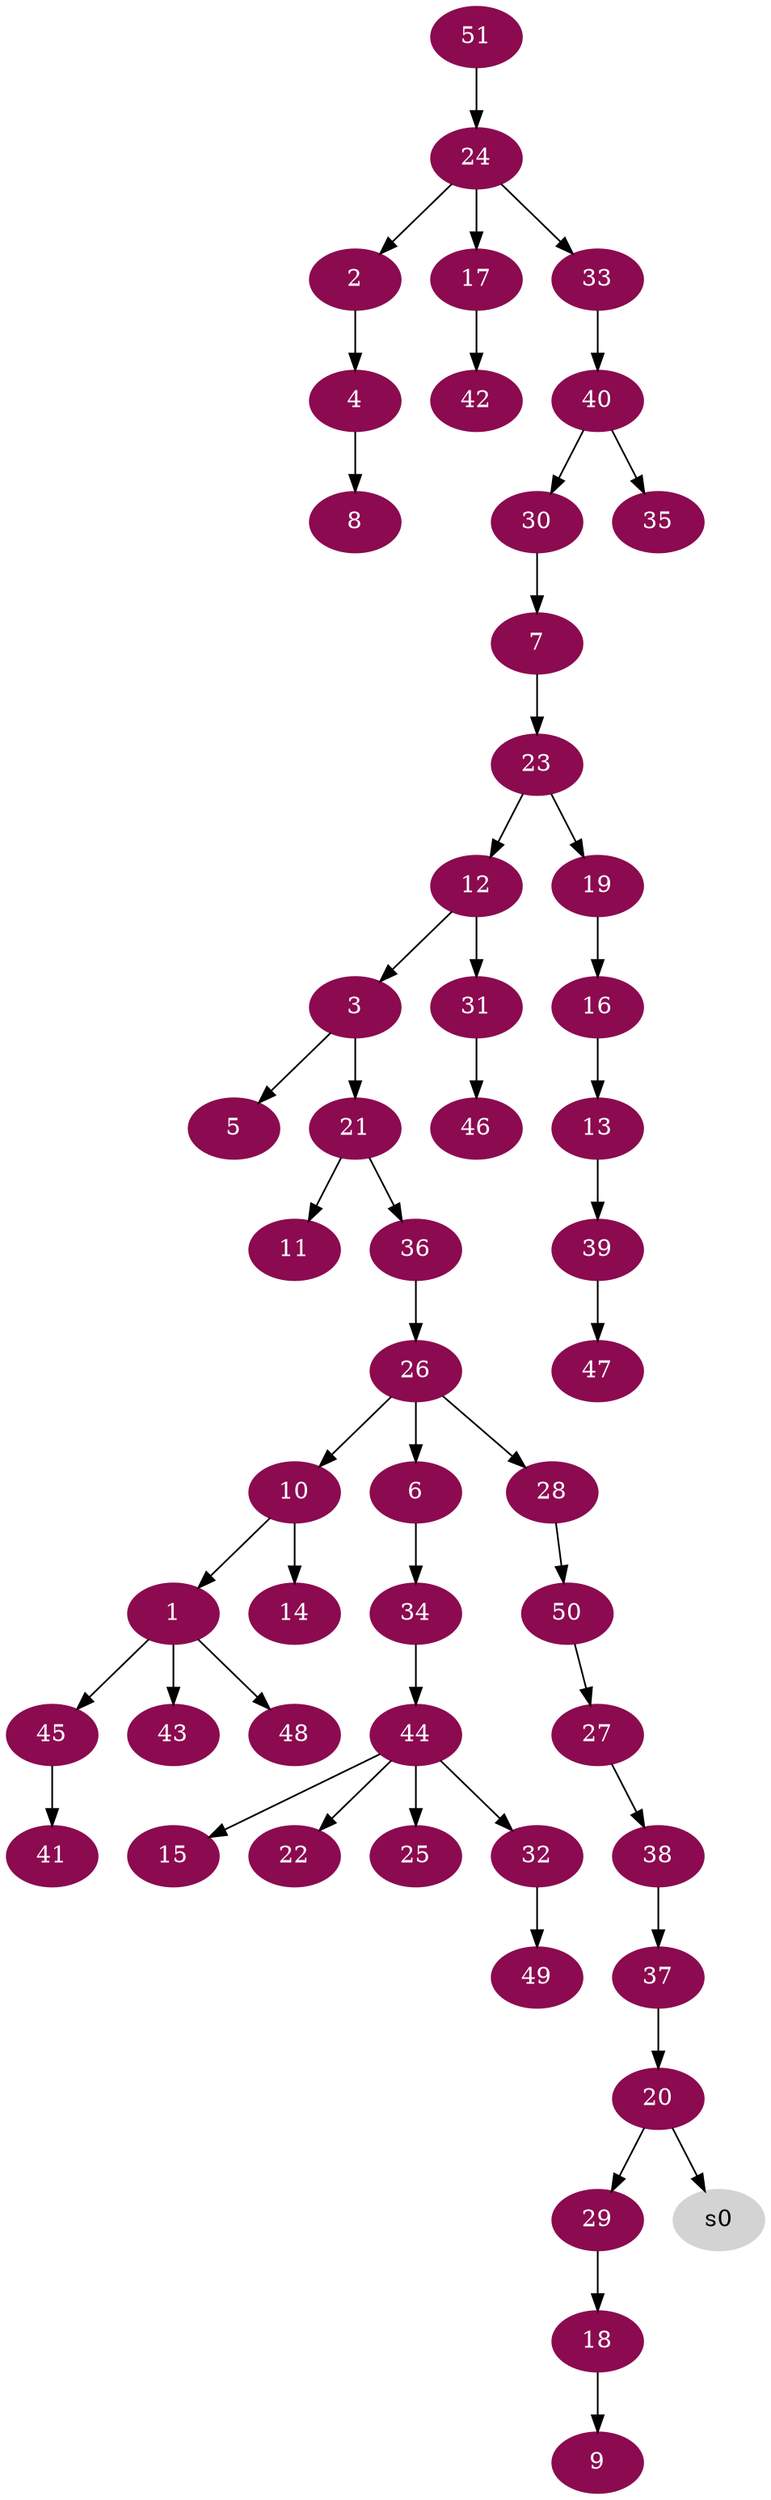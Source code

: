 digraph G {
node [color=deeppink4, style=filled, fontcolor=white];
10 -> 1;
24 -> 2;
12 -> 3;
2 -> 4;
3 -> 5;
26 -> 6;
30 -> 7;
4 -> 8;
18 -> 9;
26 -> 10;
21 -> 11;
23 -> 12;
16 -> 13;
10 -> 14;
44 -> 15;
19 -> 16;
24 -> 17;
29 -> 18;
23 -> 19;
37 -> 20;
3 -> 21;
44 -> 22;
7 -> 23;
51 -> 24;
44 -> 25;
36 -> 26;
50 -> 27;
26 -> 28;
20 -> 29;
40 -> 30;
12 -> 31;
44 -> 32;
24 -> 33;
6 -> 34;
40 -> 35;
21 -> 36;
38 -> 37;
27 -> 38;
13 -> 39;
33 -> 40;
45 -> 41;
17 -> 42;
1 -> 43;
34 -> 44;
1 -> 45;
31 -> 46;
39 -> 47;
1 -> 48;
32 -> 49;
28 -> 50;
node [color=lightgrey, style=filled, fontcolor=black];
20 -> s0;
}
